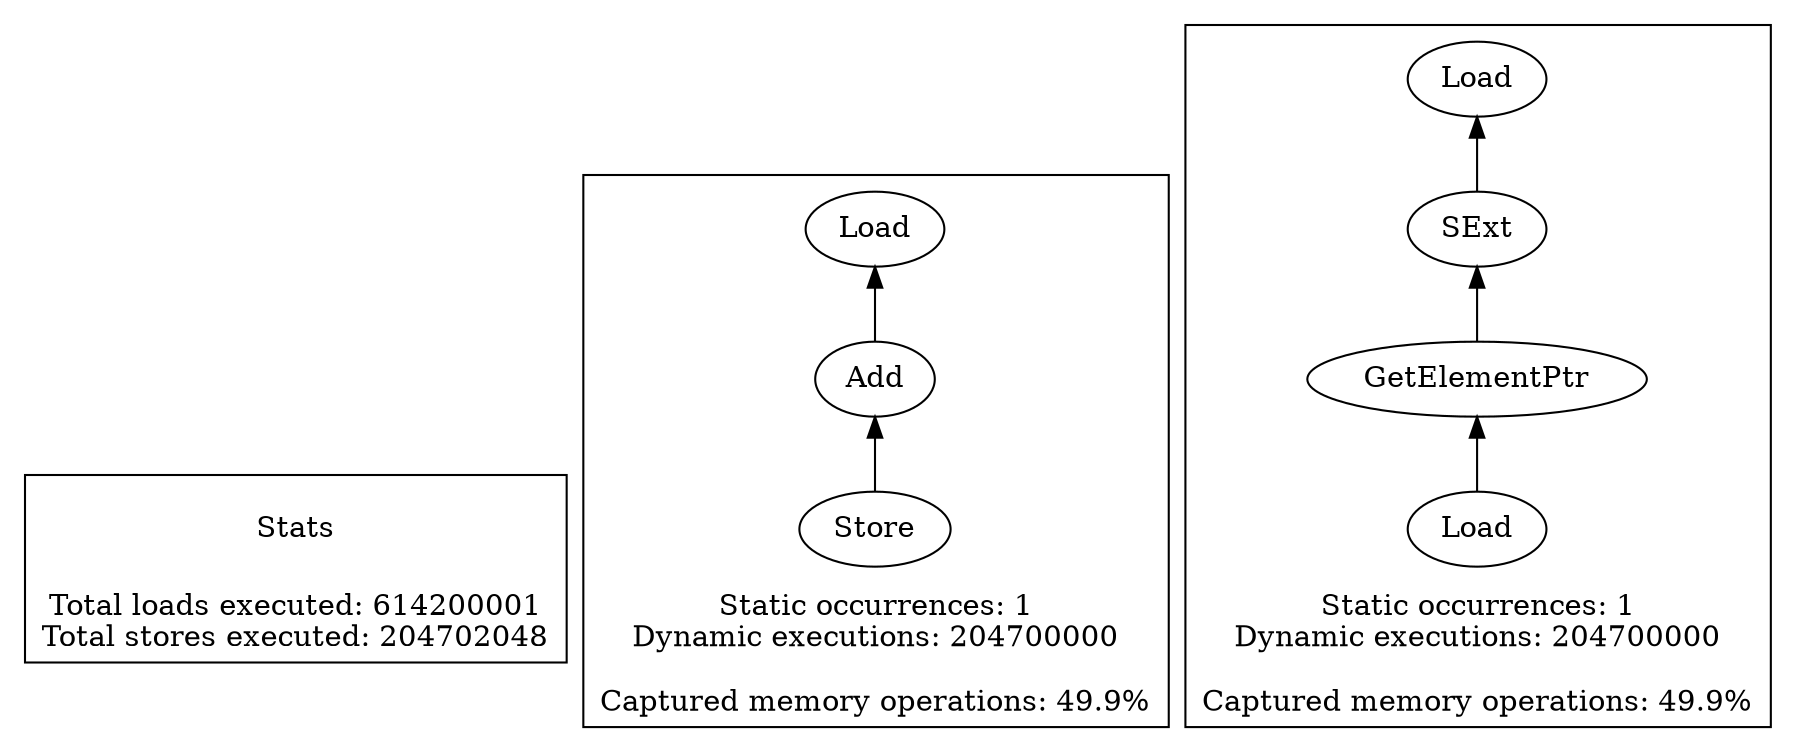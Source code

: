strict digraph {
rankdir=BT
subgraph {
Stats [shape=plaintext]
cluster=true
label="Total loads executed: 614200001\nTotal stores executed: 204702048"
}
subgraph {
"0_1" [label="Add"]
"0_0" [label="Load"]
"0_1" -> "0_0"
{
rank=min
comment=<Ids: 2>
"0_2" [label="Store"]
}
"0_2" -> "0_1"
cluster=true
label="Static occurrences: 1\nDynamic executions: 204700000\n\nCaptured memory operations: 49.9%"
}
subgraph {
"1_19" [label="GetElementPtr"]
"1_18" [label="SExt"]
"1_19" -> "1_18"
{
rank=min
comment=<Ids: 20>
"1_20" [label="Load"]
}
"1_20" -> "1_19"
"1_17" [label="Load"]
"1_18" -> "1_17"
cluster=true
label="Static occurrences: 1\nDynamic executions: 204700000\n\nCaptured memory operations: 49.9%"
}
}
